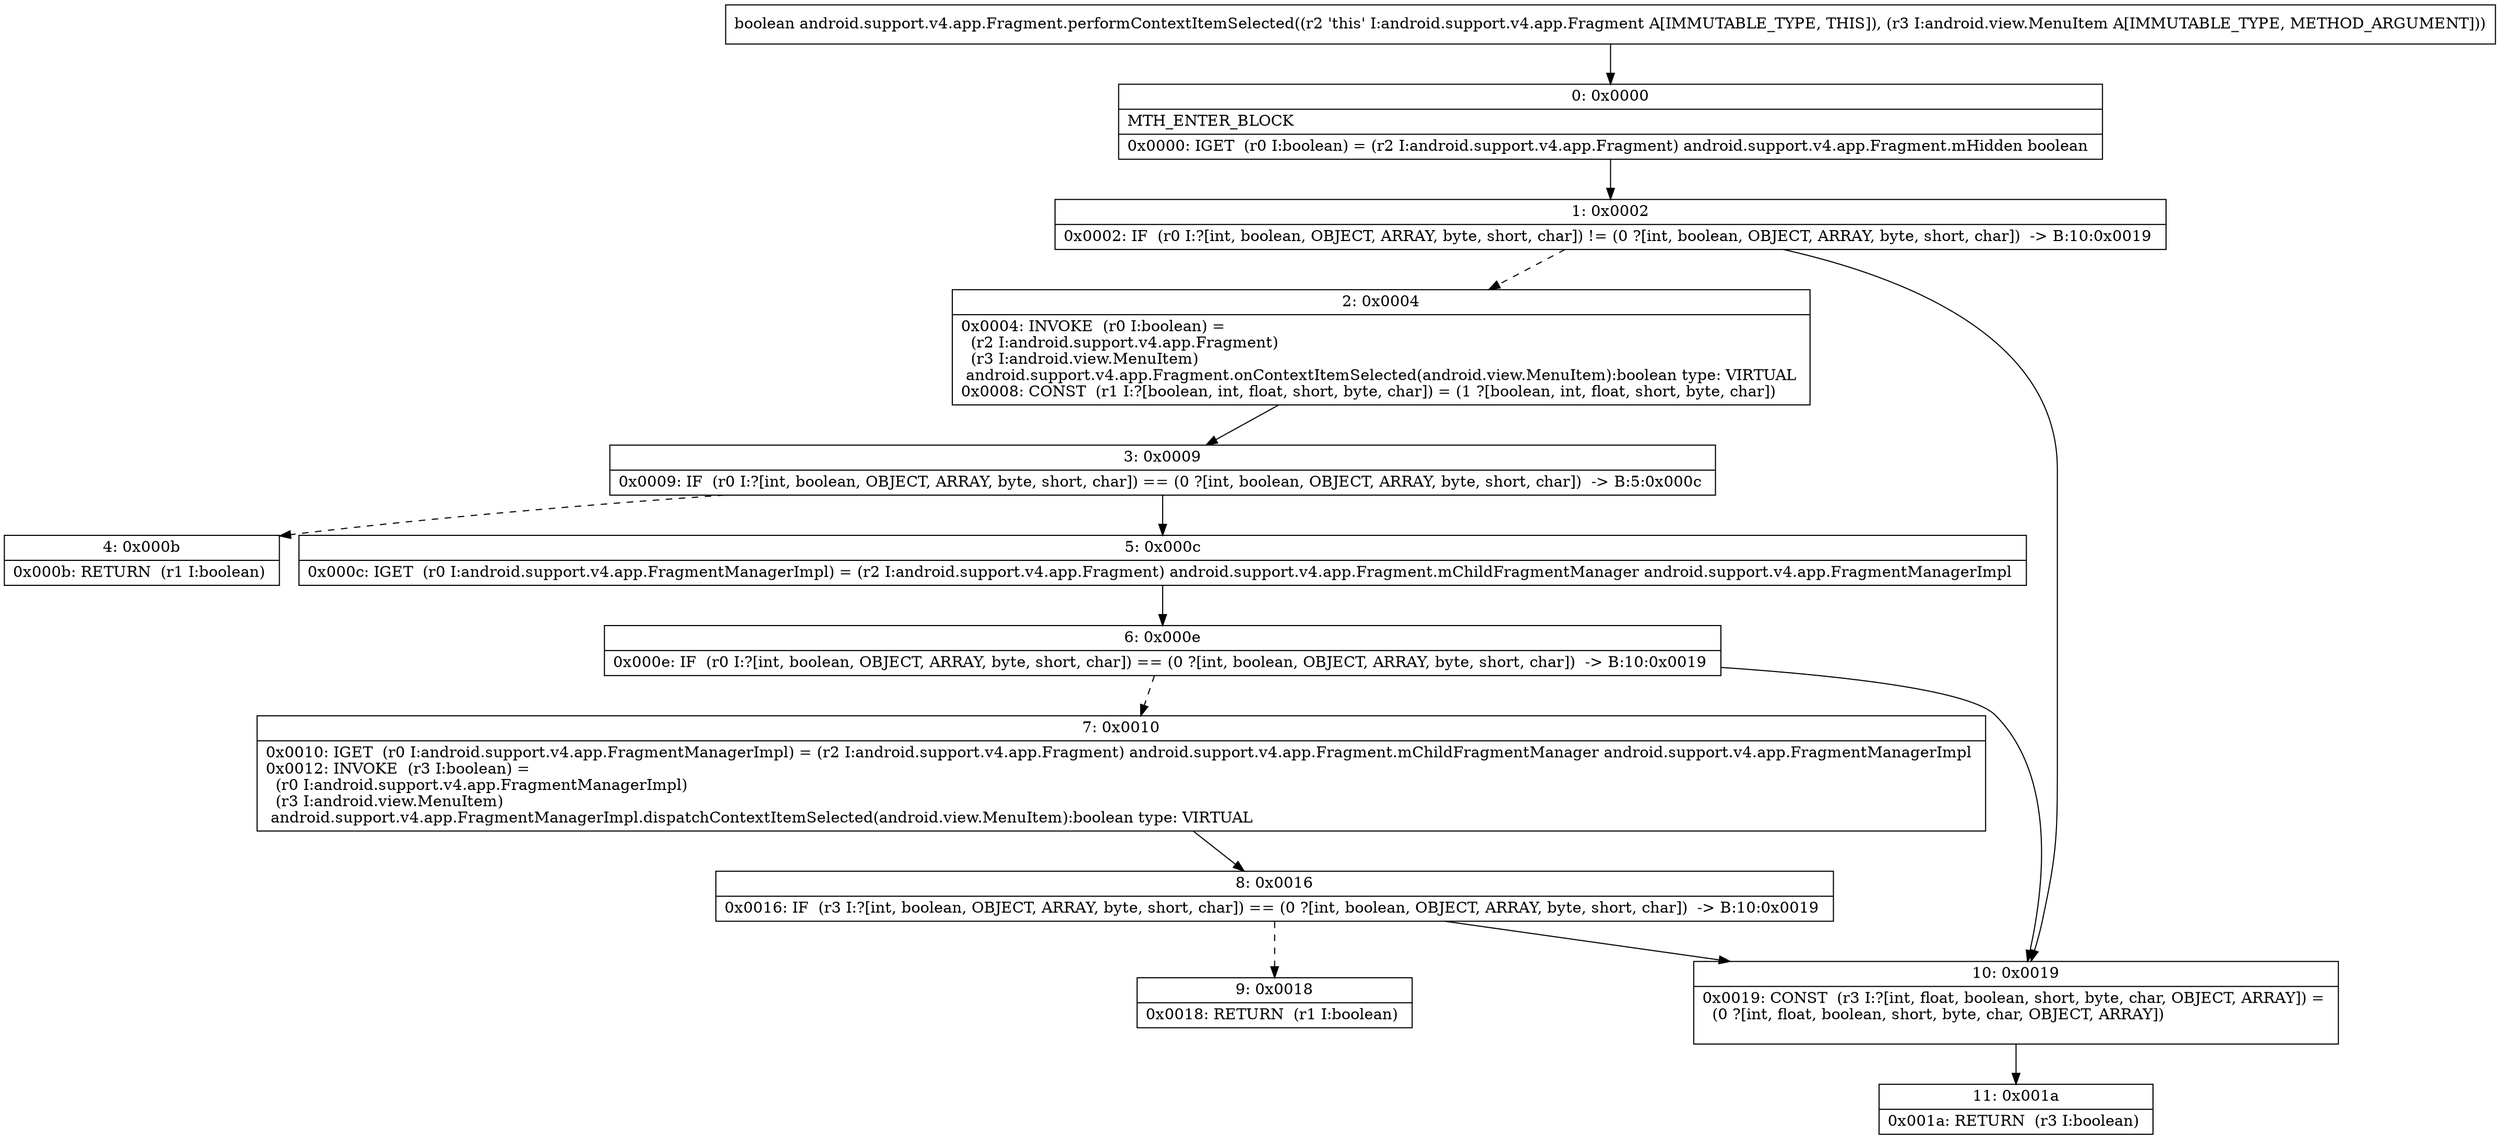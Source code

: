 digraph "CFG forandroid.support.v4.app.Fragment.performContextItemSelected(Landroid\/view\/MenuItem;)Z" {
Node_0 [shape=record,label="{0\:\ 0x0000|MTH_ENTER_BLOCK\l|0x0000: IGET  (r0 I:boolean) = (r2 I:android.support.v4.app.Fragment) android.support.v4.app.Fragment.mHidden boolean \l}"];
Node_1 [shape=record,label="{1\:\ 0x0002|0x0002: IF  (r0 I:?[int, boolean, OBJECT, ARRAY, byte, short, char]) != (0 ?[int, boolean, OBJECT, ARRAY, byte, short, char])  \-\> B:10:0x0019 \l}"];
Node_2 [shape=record,label="{2\:\ 0x0004|0x0004: INVOKE  (r0 I:boolean) = \l  (r2 I:android.support.v4.app.Fragment)\l  (r3 I:android.view.MenuItem)\l android.support.v4.app.Fragment.onContextItemSelected(android.view.MenuItem):boolean type: VIRTUAL \l0x0008: CONST  (r1 I:?[boolean, int, float, short, byte, char]) = (1 ?[boolean, int, float, short, byte, char]) \l}"];
Node_3 [shape=record,label="{3\:\ 0x0009|0x0009: IF  (r0 I:?[int, boolean, OBJECT, ARRAY, byte, short, char]) == (0 ?[int, boolean, OBJECT, ARRAY, byte, short, char])  \-\> B:5:0x000c \l}"];
Node_4 [shape=record,label="{4\:\ 0x000b|0x000b: RETURN  (r1 I:boolean) \l}"];
Node_5 [shape=record,label="{5\:\ 0x000c|0x000c: IGET  (r0 I:android.support.v4.app.FragmentManagerImpl) = (r2 I:android.support.v4.app.Fragment) android.support.v4.app.Fragment.mChildFragmentManager android.support.v4.app.FragmentManagerImpl \l}"];
Node_6 [shape=record,label="{6\:\ 0x000e|0x000e: IF  (r0 I:?[int, boolean, OBJECT, ARRAY, byte, short, char]) == (0 ?[int, boolean, OBJECT, ARRAY, byte, short, char])  \-\> B:10:0x0019 \l}"];
Node_7 [shape=record,label="{7\:\ 0x0010|0x0010: IGET  (r0 I:android.support.v4.app.FragmentManagerImpl) = (r2 I:android.support.v4.app.Fragment) android.support.v4.app.Fragment.mChildFragmentManager android.support.v4.app.FragmentManagerImpl \l0x0012: INVOKE  (r3 I:boolean) = \l  (r0 I:android.support.v4.app.FragmentManagerImpl)\l  (r3 I:android.view.MenuItem)\l android.support.v4.app.FragmentManagerImpl.dispatchContextItemSelected(android.view.MenuItem):boolean type: VIRTUAL \l}"];
Node_8 [shape=record,label="{8\:\ 0x0016|0x0016: IF  (r3 I:?[int, boolean, OBJECT, ARRAY, byte, short, char]) == (0 ?[int, boolean, OBJECT, ARRAY, byte, short, char])  \-\> B:10:0x0019 \l}"];
Node_9 [shape=record,label="{9\:\ 0x0018|0x0018: RETURN  (r1 I:boolean) \l}"];
Node_10 [shape=record,label="{10\:\ 0x0019|0x0019: CONST  (r3 I:?[int, float, boolean, short, byte, char, OBJECT, ARRAY]) = \l  (0 ?[int, float, boolean, short, byte, char, OBJECT, ARRAY])\l \l}"];
Node_11 [shape=record,label="{11\:\ 0x001a|0x001a: RETURN  (r3 I:boolean) \l}"];
MethodNode[shape=record,label="{boolean android.support.v4.app.Fragment.performContextItemSelected((r2 'this' I:android.support.v4.app.Fragment A[IMMUTABLE_TYPE, THIS]), (r3 I:android.view.MenuItem A[IMMUTABLE_TYPE, METHOD_ARGUMENT])) }"];
MethodNode -> Node_0;
Node_0 -> Node_1;
Node_1 -> Node_2[style=dashed];
Node_1 -> Node_10;
Node_2 -> Node_3;
Node_3 -> Node_4[style=dashed];
Node_3 -> Node_5;
Node_5 -> Node_6;
Node_6 -> Node_7[style=dashed];
Node_6 -> Node_10;
Node_7 -> Node_8;
Node_8 -> Node_9[style=dashed];
Node_8 -> Node_10;
Node_10 -> Node_11;
}

